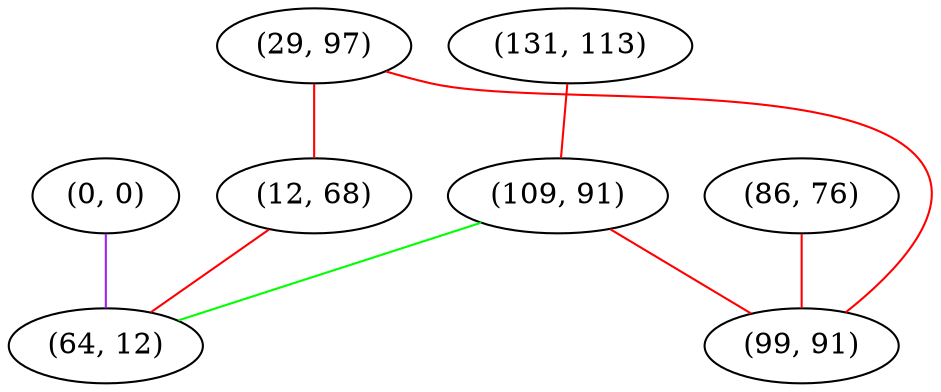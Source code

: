 graph "" {
"(131, 113)";
"(86, 76)";
"(0, 0)";
"(109, 91)";
"(29, 97)";
"(12, 68)";
"(64, 12)";
"(99, 91)";
"(131, 113)" -- "(109, 91)"  [color=red, key=0, weight=1];
"(86, 76)" -- "(99, 91)"  [color=red, key=0, weight=1];
"(0, 0)" -- "(64, 12)"  [color=purple, key=0, weight=4];
"(109, 91)" -- "(99, 91)"  [color=red, key=0, weight=1];
"(109, 91)" -- "(64, 12)"  [color=green, key=0, weight=2];
"(29, 97)" -- "(12, 68)"  [color=red, key=0, weight=1];
"(29, 97)" -- "(99, 91)"  [color=red, key=0, weight=1];
"(12, 68)" -- "(64, 12)"  [color=red, key=0, weight=1];
}
